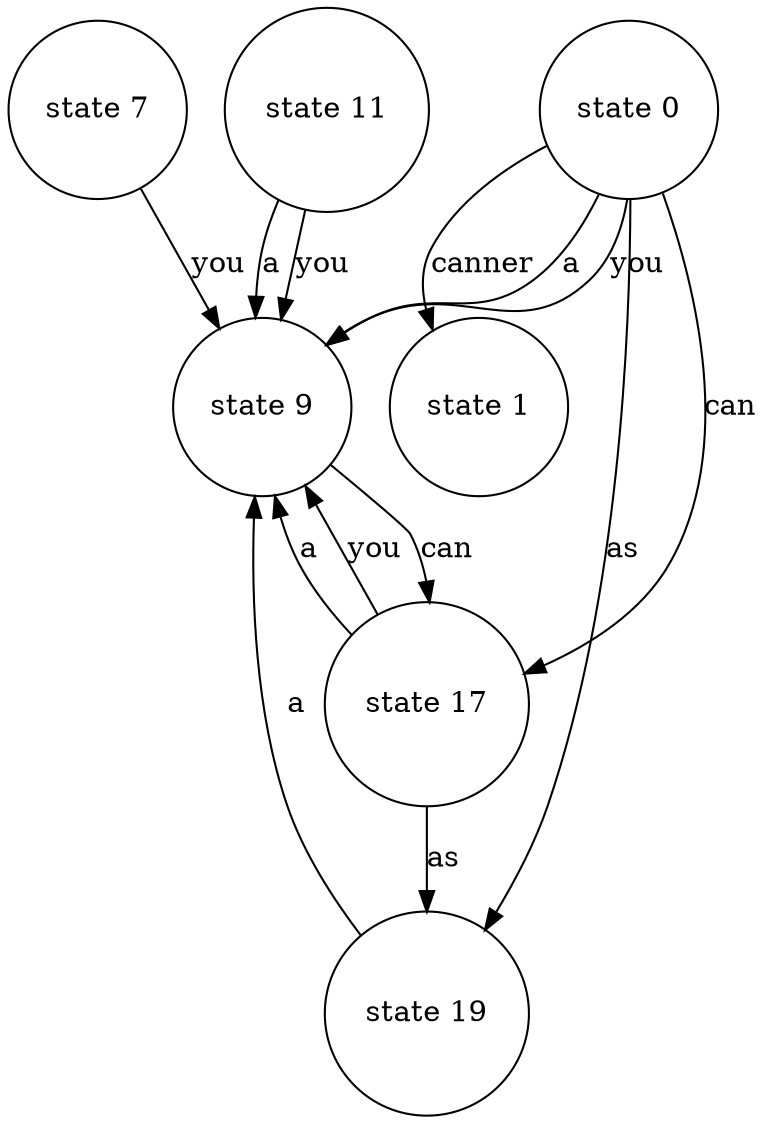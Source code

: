 digraph abc{ 
node [shape = circle, ordering=out];"state 11" -> "state 9" [ label="a" ]; 
"state 11" -> "state 9" [ label="you" ]; 
"state 7" -> "state 9" [ label="you" ]; 
"state 19" -> "state 9" [ label="a" ]; 
"state 0" -> "state 1" [ label="canner" ]; 
"state 0" -> "state 9" [ label="a" ]; 
"state 0" -> "state 19" [ label="as" ]; 
"state 0" -> "state 17" [ label="can" ]; 
"state 0" -> "state 9" [ label="you" ]; 
"state 17" -> "state 9" [ label="a" ]; 
"state 17" -> "state 19" [ label="as" ]; 
"state 17" -> "state 9" [ label="you" ]; 
"state 9" -> "state 17" [ label="can" ]; 
}